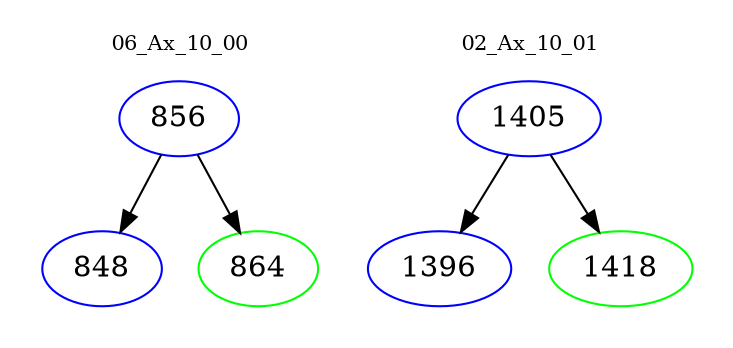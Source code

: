 digraph{
subgraph cluster_0 {
color = white
label = "06_Ax_10_00";
fontsize=10;
T0_856 [label="856", color="blue"]
T0_856 -> T0_848 [color="black"]
T0_848 [label="848", color="blue"]
T0_856 -> T0_864 [color="black"]
T0_864 [label="864", color="green"]
}
subgraph cluster_1 {
color = white
label = "02_Ax_10_01";
fontsize=10;
T1_1405 [label="1405", color="blue"]
T1_1405 -> T1_1396 [color="black"]
T1_1396 [label="1396", color="blue"]
T1_1405 -> T1_1418 [color="black"]
T1_1418 [label="1418", color="green"]
}
}
